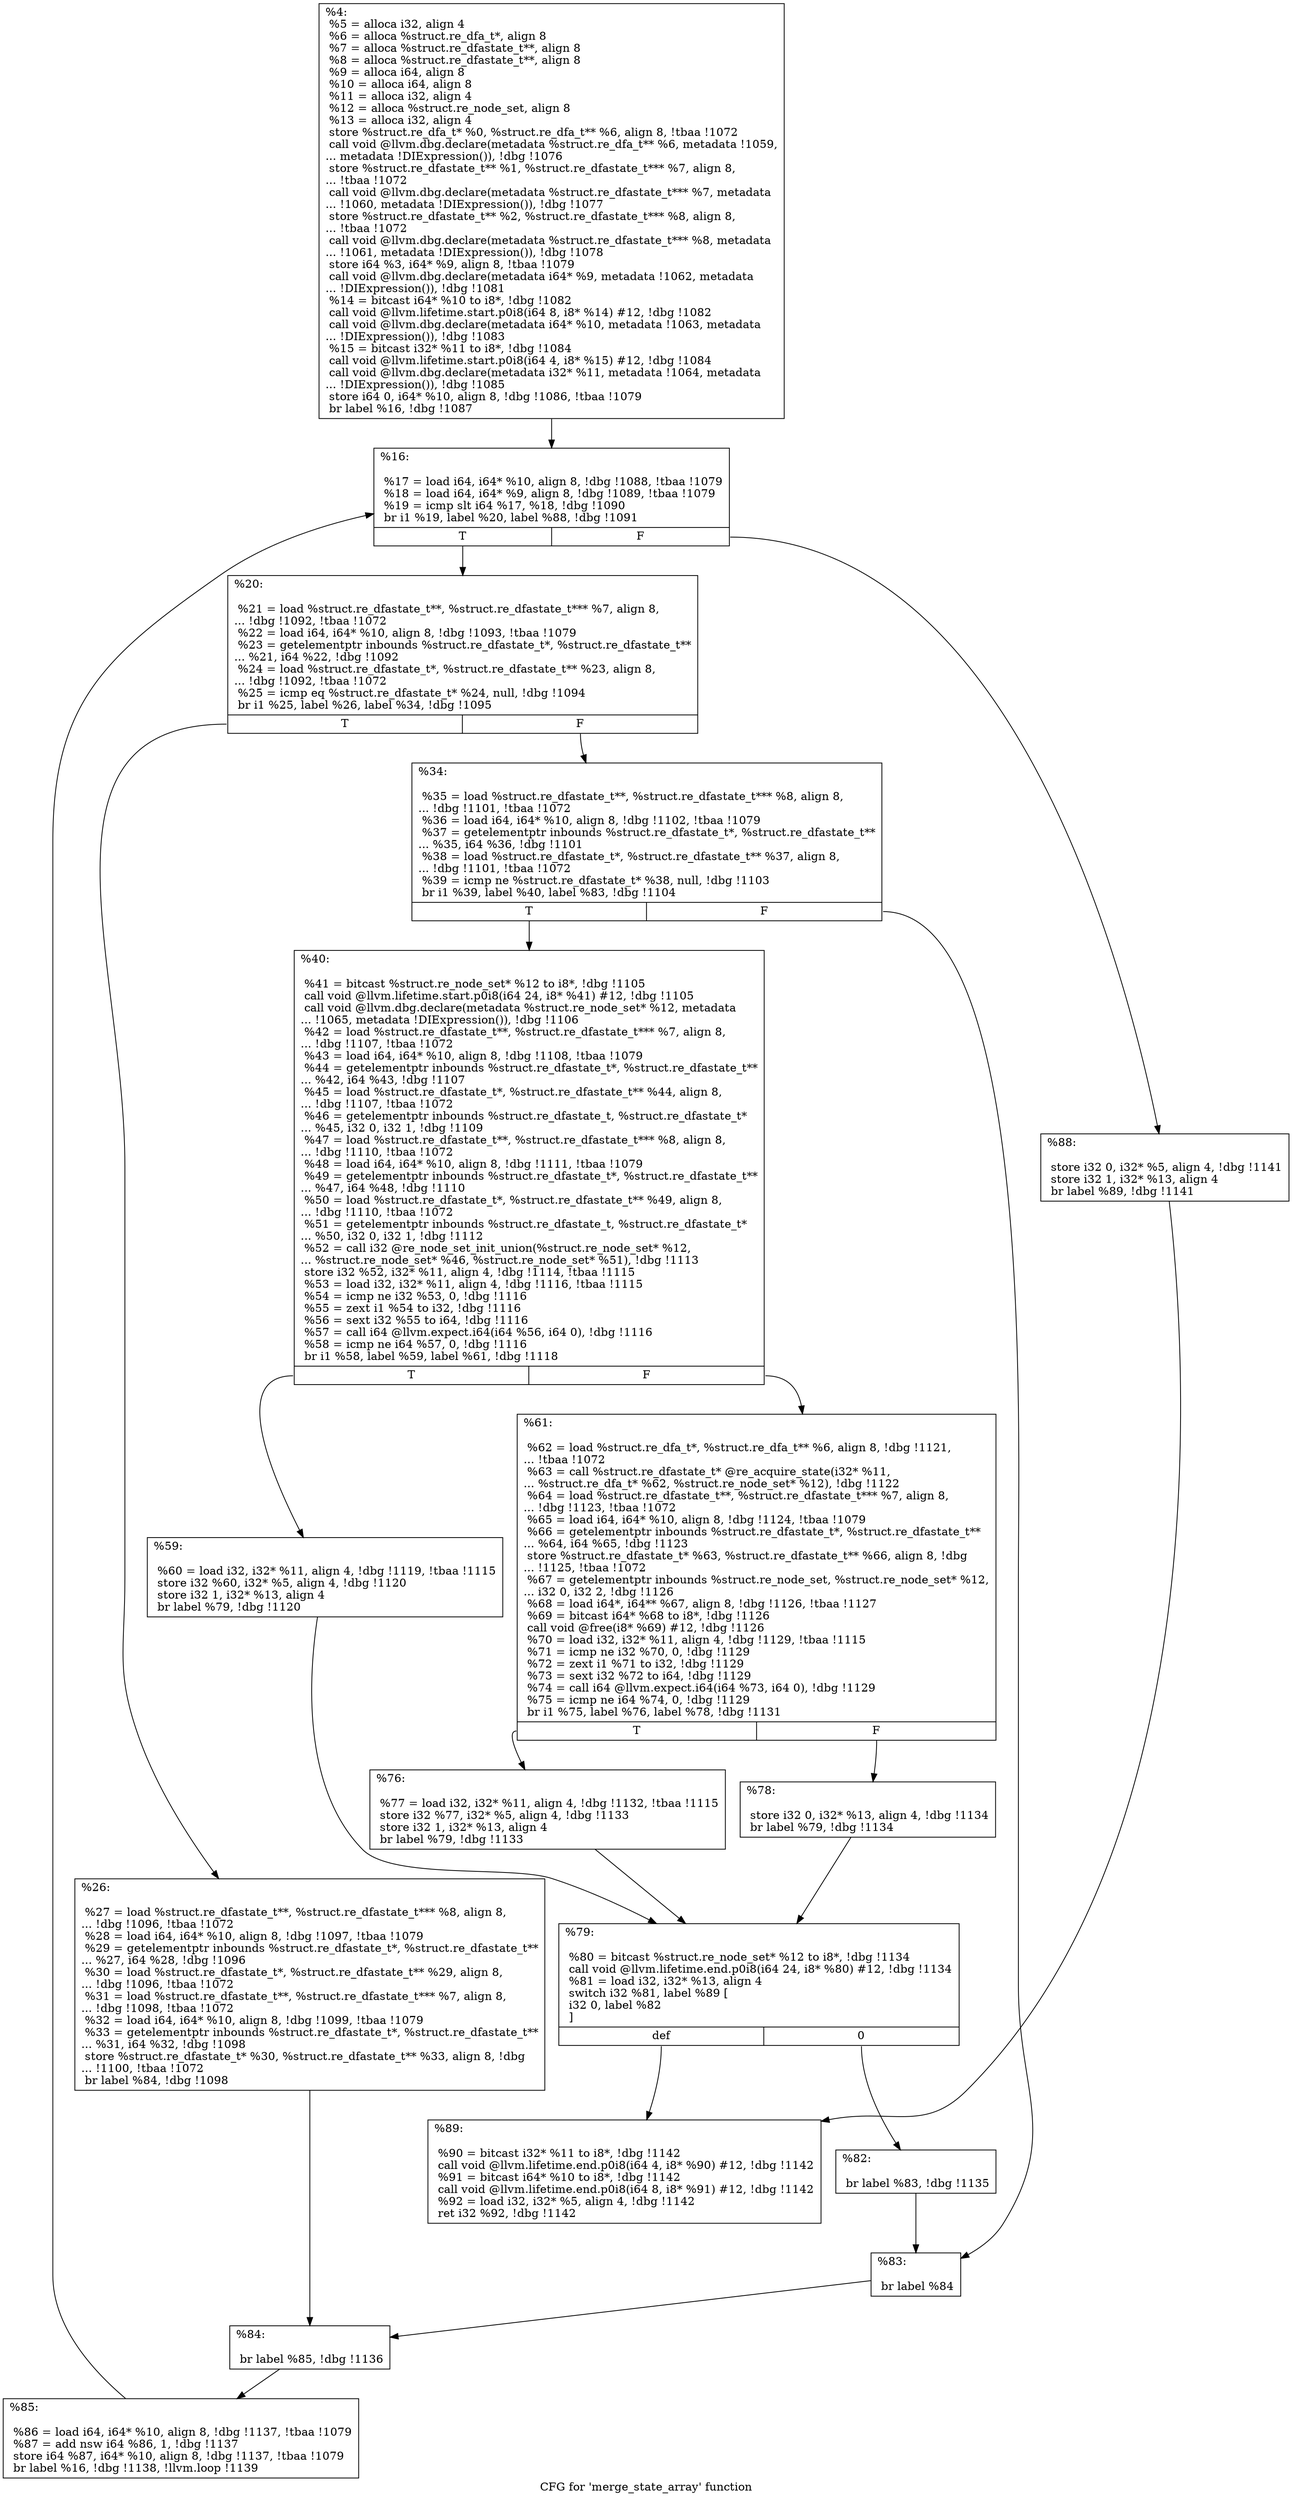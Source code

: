 digraph "CFG for 'merge_state_array' function" {
	label="CFG for 'merge_state_array' function";

	Node0xe72960 [shape=record,label="{%4:\l  %5 = alloca i32, align 4\l  %6 = alloca %struct.re_dfa_t*, align 8\l  %7 = alloca %struct.re_dfastate_t**, align 8\l  %8 = alloca %struct.re_dfastate_t**, align 8\l  %9 = alloca i64, align 8\l  %10 = alloca i64, align 8\l  %11 = alloca i32, align 4\l  %12 = alloca %struct.re_node_set, align 8\l  %13 = alloca i32, align 4\l  store %struct.re_dfa_t* %0, %struct.re_dfa_t** %6, align 8, !tbaa !1072\l  call void @llvm.dbg.declare(metadata %struct.re_dfa_t** %6, metadata !1059,\l... metadata !DIExpression()), !dbg !1076\l  store %struct.re_dfastate_t** %1, %struct.re_dfastate_t*** %7, align 8,\l... !tbaa !1072\l  call void @llvm.dbg.declare(metadata %struct.re_dfastate_t*** %7, metadata\l... !1060, metadata !DIExpression()), !dbg !1077\l  store %struct.re_dfastate_t** %2, %struct.re_dfastate_t*** %8, align 8,\l... !tbaa !1072\l  call void @llvm.dbg.declare(metadata %struct.re_dfastate_t*** %8, metadata\l... !1061, metadata !DIExpression()), !dbg !1078\l  store i64 %3, i64* %9, align 8, !tbaa !1079\l  call void @llvm.dbg.declare(metadata i64* %9, metadata !1062, metadata\l... !DIExpression()), !dbg !1081\l  %14 = bitcast i64* %10 to i8*, !dbg !1082\l  call void @llvm.lifetime.start.p0i8(i64 8, i8* %14) #12, !dbg !1082\l  call void @llvm.dbg.declare(metadata i64* %10, metadata !1063, metadata\l... !DIExpression()), !dbg !1083\l  %15 = bitcast i32* %11 to i8*, !dbg !1084\l  call void @llvm.lifetime.start.p0i8(i64 4, i8* %15) #12, !dbg !1084\l  call void @llvm.dbg.declare(metadata i32* %11, metadata !1064, metadata\l... !DIExpression()), !dbg !1085\l  store i64 0, i64* %10, align 8, !dbg !1086, !tbaa !1079\l  br label %16, !dbg !1087\l}"];
	Node0xe72960 -> Node0xe72af0;
	Node0xe72af0 [shape=record,label="{%16:\l\l  %17 = load i64, i64* %10, align 8, !dbg !1088, !tbaa !1079\l  %18 = load i64, i64* %9, align 8, !dbg !1089, !tbaa !1079\l  %19 = icmp slt i64 %17, %18, !dbg !1090\l  br i1 %19, label %20, label %88, !dbg !1091\l|{<s0>T|<s1>F}}"];
	Node0xe72af0:s0 -> Node0xe72b40;
	Node0xe72af0:s1 -> Node0xe72f50;
	Node0xe72b40 [shape=record,label="{%20:\l\l  %21 = load %struct.re_dfastate_t**, %struct.re_dfastate_t*** %7, align 8,\l... !dbg !1092, !tbaa !1072\l  %22 = load i64, i64* %10, align 8, !dbg !1093, !tbaa !1079\l  %23 = getelementptr inbounds %struct.re_dfastate_t*, %struct.re_dfastate_t**\l... %21, i64 %22, !dbg !1092\l  %24 = load %struct.re_dfastate_t*, %struct.re_dfastate_t** %23, align 8,\l... !dbg !1092, !tbaa !1072\l  %25 = icmp eq %struct.re_dfastate_t* %24, null, !dbg !1094\l  br i1 %25, label %26, label %34, !dbg !1095\l|{<s0>T|<s1>F}}"];
	Node0xe72b40:s0 -> Node0xe72b90;
	Node0xe72b40:s1 -> Node0xe72be0;
	Node0xe72b90 [shape=record,label="{%26:\l\l  %27 = load %struct.re_dfastate_t**, %struct.re_dfastate_t*** %8, align 8,\l... !dbg !1096, !tbaa !1072\l  %28 = load i64, i64* %10, align 8, !dbg !1097, !tbaa !1079\l  %29 = getelementptr inbounds %struct.re_dfastate_t*, %struct.re_dfastate_t**\l... %27, i64 %28, !dbg !1096\l  %30 = load %struct.re_dfastate_t*, %struct.re_dfastate_t** %29, align 8,\l... !dbg !1096, !tbaa !1072\l  %31 = load %struct.re_dfastate_t**, %struct.re_dfastate_t*** %7, align 8,\l... !dbg !1098, !tbaa !1072\l  %32 = load i64, i64* %10, align 8, !dbg !1099, !tbaa !1079\l  %33 = getelementptr inbounds %struct.re_dfastate_t*, %struct.re_dfastate_t**\l... %31, i64 %32, !dbg !1098\l  store %struct.re_dfastate_t* %30, %struct.re_dfastate_t** %33, align 8, !dbg\l... !1100, !tbaa !1072\l  br label %84, !dbg !1098\l}"];
	Node0xe72b90 -> Node0xe72eb0;
	Node0xe72be0 [shape=record,label="{%34:\l\l  %35 = load %struct.re_dfastate_t**, %struct.re_dfastate_t*** %8, align 8,\l... !dbg !1101, !tbaa !1072\l  %36 = load i64, i64* %10, align 8, !dbg !1102, !tbaa !1079\l  %37 = getelementptr inbounds %struct.re_dfastate_t*, %struct.re_dfastate_t**\l... %35, i64 %36, !dbg !1101\l  %38 = load %struct.re_dfastate_t*, %struct.re_dfastate_t** %37, align 8,\l... !dbg !1101, !tbaa !1072\l  %39 = icmp ne %struct.re_dfastate_t* %38, null, !dbg !1103\l  br i1 %39, label %40, label %83, !dbg !1104\l|{<s0>T|<s1>F}}"];
	Node0xe72be0:s0 -> Node0xe72c30;
	Node0xe72be0:s1 -> Node0xe72e60;
	Node0xe72c30 [shape=record,label="{%40:\l\l  %41 = bitcast %struct.re_node_set* %12 to i8*, !dbg !1105\l  call void @llvm.lifetime.start.p0i8(i64 24, i8* %41) #12, !dbg !1105\l  call void @llvm.dbg.declare(metadata %struct.re_node_set* %12, metadata\l... !1065, metadata !DIExpression()), !dbg !1106\l  %42 = load %struct.re_dfastate_t**, %struct.re_dfastate_t*** %7, align 8,\l... !dbg !1107, !tbaa !1072\l  %43 = load i64, i64* %10, align 8, !dbg !1108, !tbaa !1079\l  %44 = getelementptr inbounds %struct.re_dfastate_t*, %struct.re_dfastate_t**\l... %42, i64 %43, !dbg !1107\l  %45 = load %struct.re_dfastate_t*, %struct.re_dfastate_t** %44, align 8,\l... !dbg !1107, !tbaa !1072\l  %46 = getelementptr inbounds %struct.re_dfastate_t, %struct.re_dfastate_t*\l... %45, i32 0, i32 1, !dbg !1109\l  %47 = load %struct.re_dfastate_t**, %struct.re_dfastate_t*** %8, align 8,\l... !dbg !1110, !tbaa !1072\l  %48 = load i64, i64* %10, align 8, !dbg !1111, !tbaa !1079\l  %49 = getelementptr inbounds %struct.re_dfastate_t*, %struct.re_dfastate_t**\l... %47, i64 %48, !dbg !1110\l  %50 = load %struct.re_dfastate_t*, %struct.re_dfastate_t** %49, align 8,\l... !dbg !1110, !tbaa !1072\l  %51 = getelementptr inbounds %struct.re_dfastate_t, %struct.re_dfastate_t*\l... %50, i32 0, i32 1, !dbg !1112\l  %52 = call i32 @re_node_set_init_union(%struct.re_node_set* %12,\l... %struct.re_node_set* %46, %struct.re_node_set* %51), !dbg !1113\l  store i32 %52, i32* %11, align 4, !dbg !1114, !tbaa !1115\l  %53 = load i32, i32* %11, align 4, !dbg !1116, !tbaa !1115\l  %54 = icmp ne i32 %53, 0, !dbg !1116\l  %55 = zext i1 %54 to i32, !dbg !1116\l  %56 = sext i32 %55 to i64, !dbg !1116\l  %57 = call i64 @llvm.expect.i64(i64 %56, i64 0), !dbg !1116\l  %58 = icmp ne i64 %57, 0, !dbg !1116\l  br i1 %58, label %59, label %61, !dbg !1118\l|{<s0>T|<s1>F}}"];
	Node0xe72c30:s0 -> Node0xe72c80;
	Node0xe72c30:s1 -> Node0xe72cd0;
	Node0xe72c80 [shape=record,label="{%59:\l\l  %60 = load i32, i32* %11, align 4, !dbg !1119, !tbaa !1115\l  store i32 %60, i32* %5, align 4, !dbg !1120\l  store i32 1, i32* %13, align 4\l  br label %79, !dbg !1120\l}"];
	Node0xe72c80 -> Node0xe72dc0;
	Node0xe72cd0 [shape=record,label="{%61:\l\l  %62 = load %struct.re_dfa_t*, %struct.re_dfa_t** %6, align 8, !dbg !1121,\l... !tbaa !1072\l  %63 = call %struct.re_dfastate_t* @re_acquire_state(i32* %11,\l... %struct.re_dfa_t* %62, %struct.re_node_set* %12), !dbg !1122\l  %64 = load %struct.re_dfastate_t**, %struct.re_dfastate_t*** %7, align 8,\l... !dbg !1123, !tbaa !1072\l  %65 = load i64, i64* %10, align 8, !dbg !1124, !tbaa !1079\l  %66 = getelementptr inbounds %struct.re_dfastate_t*, %struct.re_dfastate_t**\l... %64, i64 %65, !dbg !1123\l  store %struct.re_dfastate_t* %63, %struct.re_dfastate_t** %66, align 8, !dbg\l... !1125, !tbaa !1072\l  %67 = getelementptr inbounds %struct.re_node_set, %struct.re_node_set* %12,\l... i32 0, i32 2, !dbg !1126\l  %68 = load i64*, i64** %67, align 8, !dbg !1126, !tbaa !1127\l  %69 = bitcast i64* %68 to i8*, !dbg !1126\l  call void @free(i8* %69) #12, !dbg !1126\l  %70 = load i32, i32* %11, align 4, !dbg !1129, !tbaa !1115\l  %71 = icmp ne i32 %70, 0, !dbg !1129\l  %72 = zext i1 %71 to i32, !dbg !1129\l  %73 = sext i32 %72 to i64, !dbg !1129\l  %74 = call i64 @llvm.expect.i64(i64 %73, i64 0), !dbg !1129\l  %75 = icmp ne i64 %74, 0, !dbg !1129\l  br i1 %75, label %76, label %78, !dbg !1131\l|{<s0>T|<s1>F}}"];
	Node0xe72cd0:s0 -> Node0xe72d20;
	Node0xe72cd0:s1 -> Node0xe72d70;
	Node0xe72d20 [shape=record,label="{%76:\l\l  %77 = load i32, i32* %11, align 4, !dbg !1132, !tbaa !1115\l  store i32 %77, i32* %5, align 4, !dbg !1133\l  store i32 1, i32* %13, align 4\l  br label %79, !dbg !1133\l}"];
	Node0xe72d20 -> Node0xe72dc0;
	Node0xe72d70 [shape=record,label="{%78:\l\l  store i32 0, i32* %13, align 4, !dbg !1134\l  br label %79, !dbg !1134\l}"];
	Node0xe72d70 -> Node0xe72dc0;
	Node0xe72dc0 [shape=record,label="{%79:\l\l  %80 = bitcast %struct.re_node_set* %12 to i8*, !dbg !1134\l  call void @llvm.lifetime.end.p0i8(i64 24, i8* %80) #12, !dbg !1134\l  %81 = load i32, i32* %13, align 4\l  switch i32 %81, label %89 [\l    i32 0, label %82\l  ]\l|{<s0>def|<s1>0}}"];
	Node0xe72dc0:s0 -> Node0xe72fa0;
	Node0xe72dc0:s1 -> Node0xe72e10;
	Node0xe72e10 [shape=record,label="{%82:\l\l  br label %83, !dbg !1135\l}"];
	Node0xe72e10 -> Node0xe72e60;
	Node0xe72e60 [shape=record,label="{%83:\l\l  br label %84\l}"];
	Node0xe72e60 -> Node0xe72eb0;
	Node0xe72eb0 [shape=record,label="{%84:\l\l  br label %85, !dbg !1136\l}"];
	Node0xe72eb0 -> Node0xe72f00;
	Node0xe72f00 [shape=record,label="{%85:\l\l  %86 = load i64, i64* %10, align 8, !dbg !1137, !tbaa !1079\l  %87 = add nsw i64 %86, 1, !dbg !1137\l  store i64 %87, i64* %10, align 8, !dbg !1137, !tbaa !1079\l  br label %16, !dbg !1138, !llvm.loop !1139\l}"];
	Node0xe72f00 -> Node0xe72af0;
	Node0xe72f50 [shape=record,label="{%88:\l\l  store i32 0, i32* %5, align 4, !dbg !1141\l  store i32 1, i32* %13, align 4\l  br label %89, !dbg !1141\l}"];
	Node0xe72f50 -> Node0xe72fa0;
	Node0xe72fa0 [shape=record,label="{%89:\l\l  %90 = bitcast i32* %11 to i8*, !dbg !1142\l  call void @llvm.lifetime.end.p0i8(i64 4, i8* %90) #12, !dbg !1142\l  %91 = bitcast i64* %10 to i8*, !dbg !1142\l  call void @llvm.lifetime.end.p0i8(i64 8, i8* %91) #12, !dbg !1142\l  %92 = load i32, i32* %5, align 4, !dbg !1142\l  ret i32 %92, !dbg !1142\l}"];
}
